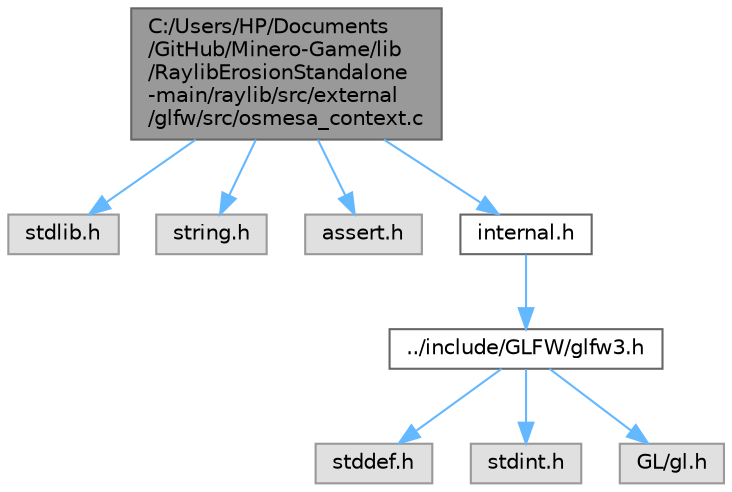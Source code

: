 digraph "C:/Users/HP/Documents/GitHub/Minero-Game/lib/RaylibErosionStandalone-main/raylib/src/external/glfw/src/osmesa_context.c"
{
 // LATEX_PDF_SIZE
  bgcolor="transparent";
  edge [fontname=Helvetica,fontsize=10,labelfontname=Helvetica,labelfontsize=10];
  node [fontname=Helvetica,fontsize=10,shape=box,height=0.2,width=0.4];
  Node1 [id="Node000001",label="C:/Users/HP/Documents\l/GitHub/Minero-Game/lib\l/RaylibErosionStandalone\l-main/raylib/src/external\l/glfw/src/osmesa_context.c",height=0.2,width=0.4,color="gray40", fillcolor="grey60", style="filled", fontcolor="black",tooltip=" "];
  Node1 -> Node2 [id="edge9_Node000001_Node000002",color="steelblue1",style="solid",tooltip=" "];
  Node2 [id="Node000002",label="stdlib.h",height=0.2,width=0.4,color="grey60", fillcolor="#E0E0E0", style="filled",tooltip=" "];
  Node1 -> Node3 [id="edge10_Node000001_Node000003",color="steelblue1",style="solid",tooltip=" "];
  Node3 [id="Node000003",label="string.h",height=0.2,width=0.4,color="grey60", fillcolor="#E0E0E0", style="filled",tooltip=" "];
  Node1 -> Node4 [id="edge11_Node000001_Node000004",color="steelblue1",style="solid",tooltip=" "];
  Node4 [id="Node000004",label="assert.h",height=0.2,width=0.4,color="grey60", fillcolor="#E0E0E0", style="filled",tooltip=" "];
  Node1 -> Node5 [id="edge12_Node000001_Node000005",color="steelblue1",style="solid",tooltip=" "];
  Node5 [id="Node000005",label="internal.h",height=0.2,width=0.4,color="grey40", fillcolor="white", style="filled",URL="$lib_2_raylib_erosion_standalone-main_2raylib_2src_2external_2glfw_2src_2internal_8h.html",tooltip=" "];
  Node5 -> Node6 [id="edge13_Node000005_Node000006",color="steelblue1",style="solid",tooltip=" "];
  Node6 [id="Node000006",label="../include/GLFW/glfw3.h",height=0.2,width=0.4,color="grey40", fillcolor="white", style="filled",URL="$lib_2_raylib_erosion_standalone-main_2raylib_2src_2external_2glfw_2include_2_g_l_f_w_2glfw3_8h.html",tooltip="The header of the GLFW 3 API."];
  Node6 -> Node7 [id="edge14_Node000006_Node000007",color="steelblue1",style="solid",tooltip=" "];
  Node7 [id="Node000007",label="stddef.h",height=0.2,width=0.4,color="grey60", fillcolor="#E0E0E0", style="filled",tooltip=" "];
  Node6 -> Node8 [id="edge15_Node000006_Node000008",color="steelblue1",style="solid",tooltip=" "];
  Node8 [id="Node000008",label="stdint.h",height=0.2,width=0.4,color="grey60", fillcolor="#E0E0E0", style="filled",tooltip=" "];
  Node6 -> Node9 [id="edge16_Node000006_Node000009",color="steelblue1",style="solid",tooltip=" "];
  Node9 [id="Node000009",label="GL/gl.h",height=0.2,width=0.4,color="grey60", fillcolor="#E0E0E0", style="filled",tooltip=" "];
}
